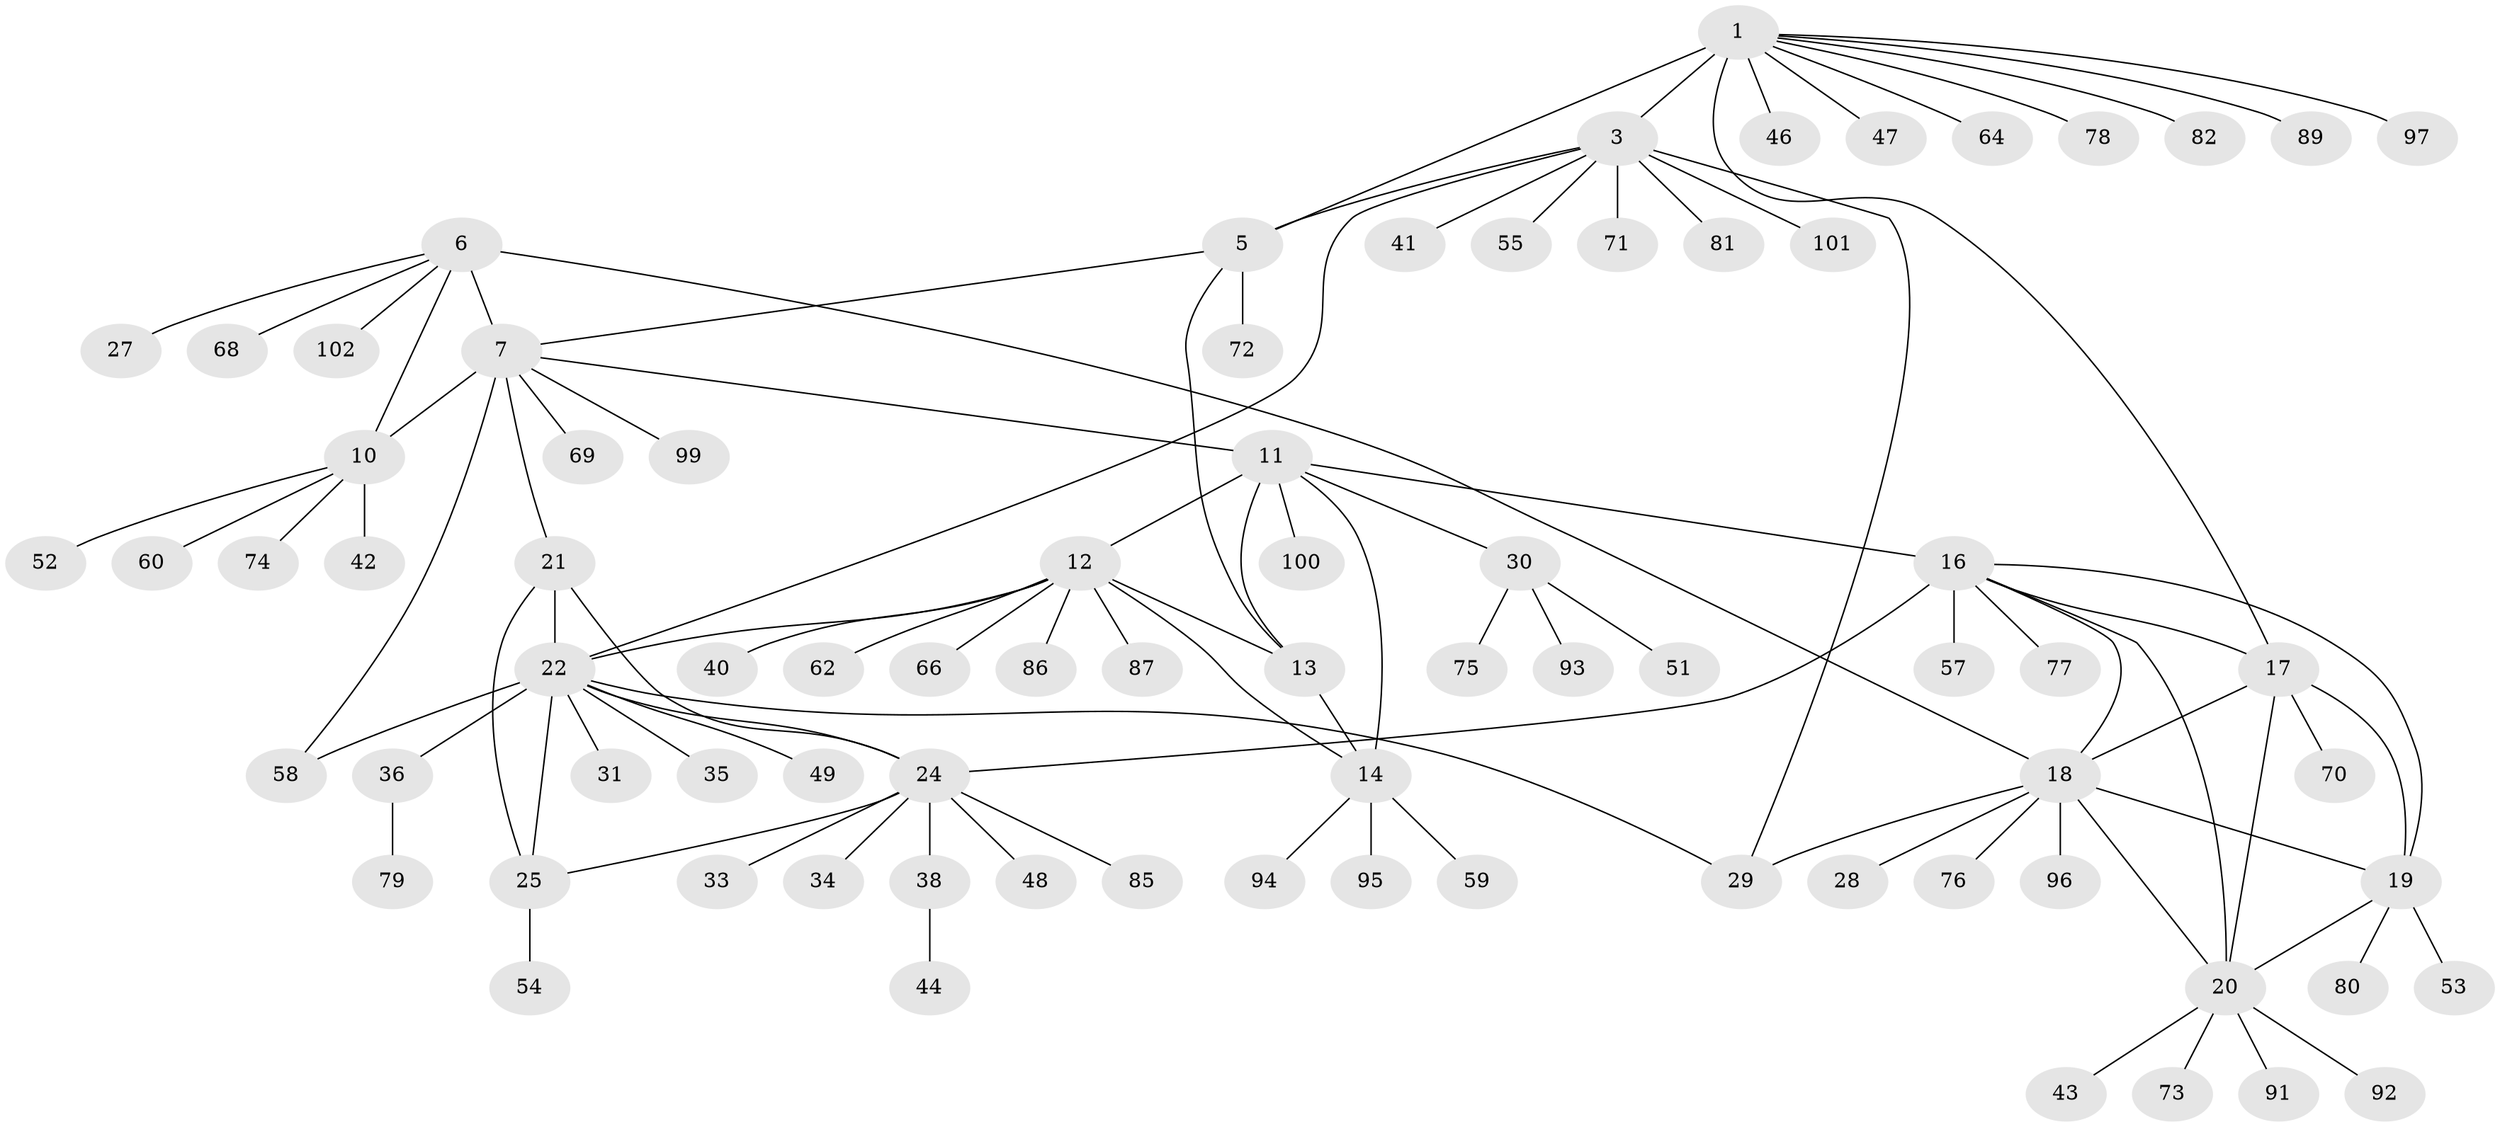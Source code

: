 // original degree distribution, {9: 0.04807692307692308, 7: 0.038461538461538464, 6: 0.08653846153846154, 11: 0.028846153846153848, 8: 0.019230769230769232, 5: 0.028846153846153848, 1: 0.625, 3: 0.019230769230769232, 2: 0.10576923076923077}
// Generated by graph-tools (version 1.1) at 2025/42/03/06/25 10:42:08]
// undirected, 80 vertices, 102 edges
graph export_dot {
graph [start="1"]
  node [color=gray90,style=filled];
  1 [super="+2"];
  3 [super="+4"];
  5;
  6 [super="+8"];
  7 [super="+9"];
  10 [super="+104"];
  11 [super="+15"];
  12 [super="+37"];
  13 [super="+61"];
  14 [super="+98"];
  16 [super="+26"];
  17 [super="+39"];
  18 [super="+32"];
  19 [super="+45"];
  20 [super="+65"];
  21;
  22 [super="+23"];
  24 [super="+84"];
  25 [super="+50"];
  27;
  28;
  29 [super="+90"];
  30 [super="+56"];
  31;
  33;
  34;
  35 [super="+67"];
  36;
  38 [super="+63"];
  40;
  41;
  42;
  43;
  44;
  46;
  47;
  48;
  49 [super="+83"];
  51 [super="+88"];
  52;
  53;
  54;
  55;
  57;
  58;
  59;
  60;
  62;
  64;
  66;
  68;
  69;
  70;
  71;
  72 [super="+103"];
  73;
  74;
  75;
  76;
  77;
  78;
  79;
  80;
  81;
  82;
  85;
  86;
  87;
  89;
  91;
  92;
  93;
  94;
  95;
  96;
  97;
  99;
  100;
  101;
  102;
  1 -- 3 [weight=4];
  1 -- 5 [weight=2];
  1 -- 17;
  1 -- 46;
  1 -- 78;
  1 -- 89;
  1 -- 97;
  1 -- 64;
  1 -- 82;
  1 -- 47;
  3 -- 5 [weight=2];
  3 -- 22;
  3 -- 41;
  3 -- 55;
  3 -- 71;
  3 -- 81;
  3 -- 101;
  3 -- 29;
  5 -- 13;
  5 -- 72;
  5 -- 7;
  6 -- 7 [weight=4];
  6 -- 10 [weight=2];
  6 -- 68;
  6 -- 102;
  6 -- 18;
  6 -- 27;
  7 -- 10 [weight=2];
  7 -- 11;
  7 -- 21;
  7 -- 99;
  7 -- 58;
  7 -- 69;
  10 -- 42;
  10 -- 52;
  10 -- 60;
  10 -- 74;
  11 -- 12 [weight=2];
  11 -- 13 [weight=2];
  11 -- 14 [weight=2];
  11 -- 100;
  11 -- 16;
  11 -- 30;
  12 -- 13;
  12 -- 14;
  12 -- 22;
  12 -- 40;
  12 -- 62;
  12 -- 66;
  12 -- 86;
  12 -- 87;
  13 -- 14;
  14 -- 59;
  14 -- 94;
  14 -- 95;
  16 -- 17;
  16 -- 18;
  16 -- 19;
  16 -- 20;
  16 -- 24;
  16 -- 57;
  16 -- 77;
  17 -- 18;
  17 -- 19;
  17 -- 20;
  17 -- 70;
  18 -- 19;
  18 -- 20;
  18 -- 28;
  18 -- 76;
  18 -- 96;
  18 -- 29;
  19 -- 20;
  19 -- 53;
  19 -- 80;
  20 -- 43;
  20 -- 73;
  20 -- 92;
  20 -- 91;
  21 -- 22 [weight=2];
  21 -- 24;
  21 -- 25;
  22 -- 24 [weight=2];
  22 -- 25 [weight=2];
  22 -- 29;
  22 -- 31;
  22 -- 35;
  22 -- 36;
  22 -- 58;
  22 -- 49;
  24 -- 25;
  24 -- 33;
  24 -- 34;
  24 -- 38;
  24 -- 48;
  24 -- 85;
  25 -- 54;
  30 -- 51;
  30 -- 75;
  30 -- 93;
  36 -- 79;
  38 -- 44;
}
